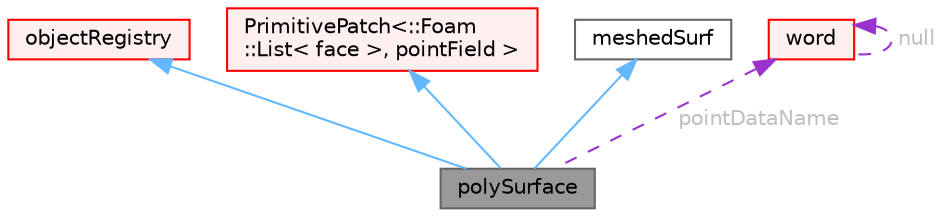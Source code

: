 digraph "polySurface"
{
 // LATEX_PDF_SIZE
  bgcolor="transparent";
  edge [fontname=Helvetica,fontsize=10,labelfontname=Helvetica,labelfontsize=10];
  node [fontname=Helvetica,fontsize=10,shape=box,height=0.2,width=0.4];
  Node1 [id="Node000001",label="polySurface",height=0.2,width=0.4,color="gray40", fillcolor="grey60", style="filled", fontcolor="black",tooltip="A surface mesh consisting of general polygon faces and capable of holding fields."];
  Node2 -> Node1 [id="edge1_Node000001_Node000002",dir="back",color="steelblue1",style="solid",tooltip=" "];
  Node2 [id="Node000002",label="objectRegistry",height=0.2,width=0.4,color="red", fillcolor="#FFF0F0", style="filled",URL="$classFoam_1_1objectRegistry.html",tooltip="Registry of regIOobjects."];
  Node11 -> Node1 [id="edge2_Node000001_Node000011",dir="back",color="steelblue1",style="solid",tooltip=" "];
  Node11 [id="Node000011",label="PrimitivePatch\<::Foam\l::List\< face \>, pointField \>",height=0.2,width=0.4,color="red", fillcolor="#FFF0F0", style="filled",URL="$classFoam_1_1PrimitivePatch.html",tooltip=" "];
  Node19 -> Node1 [id="edge3_Node000001_Node000019",dir="back",color="steelblue1",style="solid",tooltip=" "];
  Node19 [id="Node000019",label="meshedSurf",height=0.2,width=0.4,color="gray40", fillcolor="white", style="filled",URL="$classFoam_1_1meshedSurf.html",tooltip="Abstract definition of a meshed surface defined by faces and points."];
  Node20 -> Node1 [id="edge4_Node000001_Node000020",dir="back",color="darkorchid3",style="dashed",tooltip=" ",label=" pointDataName",fontcolor="grey" ];
  Node20 [id="Node000020",label="word",height=0.2,width=0.4,color="red", fillcolor="#FFF0F0", style="filled",URL="$classFoam_1_1word.html",tooltip="A class for handling words, derived from Foam::string."];
  Node20 -> Node20 [id="edge5_Node000020_Node000020",dir="back",color="darkorchid3",style="dashed",tooltip=" ",label=" null",fontcolor="grey" ];
}
